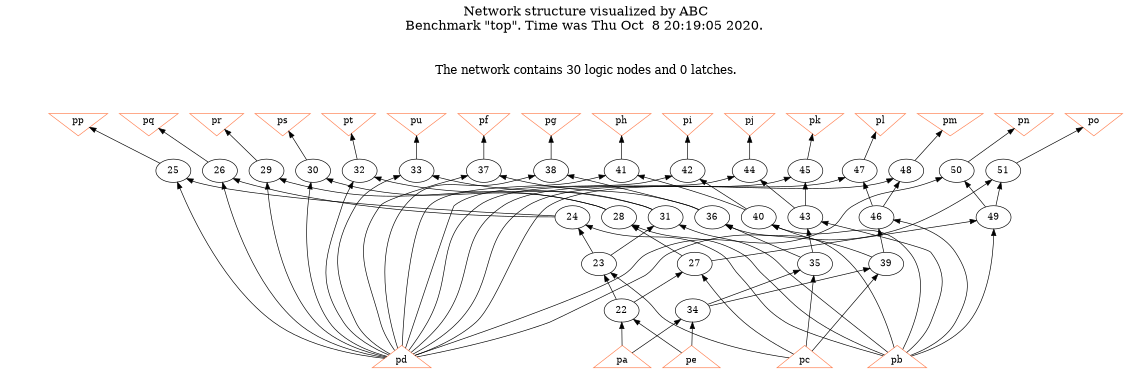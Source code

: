 # Network structure generated by ABC

digraph network {
size = "7.5,10";
center = true;
edge [dir = back];

{
  node [shape = plaintext];
  edge [style = invis];
  LevelTitle1 [label=""];
  LevelTitle2 [label=""];
  Level5 [label = ""];
  Level4 [label = ""];
  Level3 [label = ""];
  Level2 [label = ""];
  Level1 [label = ""];
  Level0 [label = ""];
  LevelTitle1 ->  LevelTitle2 ->  Level5 ->  Level4 ->  Level3 ->  Level2 ->  Level1 ->  Level0;
}

{
  rank = same;
  LevelTitle1;
  title1 [shape=plaintext,
          fontsize=20,
          fontname = "Times-Roman",
          label="Network structure visualized by ABC\nBenchmark \"top\". Time was Thu Oct  8 20:19:05 2020. "
         ];
}

{
  rank = same;
  LevelTitle2;
  title2 [shape=plaintext,
          fontsize=18,
          fontname = "Times-Roman",
          label="The network contains 30 logic nodes and 0 latches.\n"
         ];
}

{
  rank = same;
  Level5;
  Node6 [label = "pp", shape = invtriangle, color = coral, fillcolor = coral];
  Node7 [label = "pq", shape = invtriangle, color = coral, fillcolor = coral];
  Node8 [label = "pr", shape = invtriangle, color = coral, fillcolor = coral];
  Node9 [label = "ps", shape = invtriangle, color = coral, fillcolor = coral];
  Node10 [label = "pt", shape = invtriangle, color = coral, fillcolor = coral];
  Node11 [label = "pu", shape = invtriangle, color = coral, fillcolor = coral];
  Node12 [label = "pf", shape = invtriangle, color = coral, fillcolor = coral];
  Node13 [label = "pg", shape = invtriangle, color = coral, fillcolor = coral];
  Node14 [label = "ph", shape = invtriangle, color = coral, fillcolor = coral];
  Node15 [label = "pi", shape = invtriangle, color = coral, fillcolor = coral];
  Node16 [label = "pj", shape = invtriangle, color = coral, fillcolor = coral];
  Node17 [label = "pk", shape = invtriangle, color = coral, fillcolor = coral];
  Node18 [label = "pl", shape = invtriangle, color = coral, fillcolor = coral];
  Node19 [label = "pm", shape = invtriangle, color = coral, fillcolor = coral];
  Node20 [label = "pn", shape = invtriangle, color = coral, fillcolor = coral];
  Node21 [label = "po", shape = invtriangle, color = coral, fillcolor = coral];
}

{
  rank = same;
  Level4;
  Node25 [label = "25\n", shape = ellipse];
  Node26 [label = "26\n", shape = ellipse];
  Node29 [label = "29\n", shape = ellipse];
  Node30 [label = "30\n", shape = ellipse];
  Node32 [label = "32\n", shape = ellipse];
  Node33 [label = "33\n", shape = ellipse];
  Node37 [label = "37\n", shape = ellipse];
  Node38 [label = "38\n", shape = ellipse];
  Node41 [label = "41\n", shape = ellipse];
  Node42 [label = "42\n", shape = ellipse];
  Node44 [label = "44\n", shape = ellipse];
  Node45 [label = "45\n", shape = ellipse];
  Node47 [label = "47\n", shape = ellipse];
  Node48 [label = "48\n", shape = ellipse];
  Node50 [label = "50\n", shape = ellipse];
  Node51 [label = "51\n", shape = ellipse];
}

{
  rank = same;
  Level3;
  Node24 [label = "24\n", shape = ellipse];
  Node28 [label = "28\n", shape = ellipse];
  Node31 [label = "31\n", shape = ellipse];
  Node36 [label = "36\n", shape = ellipse];
  Node40 [label = "40\n", shape = ellipse];
  Node43 [label = "43\n", shape = ellipse];
  Node46 [label = "46\n", shape = ellipse];
  Node49 [label = "49\n", shape = ellipse];
}

{
  rank = same;
  Level2;
  Node23 [label = "23\n", shape = ellipse];
  Node27 [label = "27\n", shape = ellipse];
  Node35 [label = "35\n", shape = ellipse];
  Node39 [label = "39\n", shape = ellipse];
}

{
  rank = same;
  Level1;
  Node22 [label = "22\n", shape = ellipse];
  Node34 [label = "34\n", shape = ellipse];
}

{
  rank = same;
  Level0;
  Node1 [label = "pa", shape = triangle, color = coral, fillcolor = coral];
  Node2 [label = "pb", shape = triangle, color = coral, fillcolor = coral];
  Node3 [label = "pc", shape = triangle, color = coral, fillcolor = coral];
  Node4 [label = "pd", shape = triangle, color = coral, fillcolor = coral];
  Node5 [label = "pe", shape = triangle, color = coral, fillcolor = coral];
}

title1 -> title2 [style = invis];
title2 -> Node6 [style = invis];
title2 -> Node7 [style = invis];
title2 -> Node8 [style = invis];
title2 -> Node9 [style = invis];
title2 -> Node10 [style = invis];
title2 -> Node11 [style = invis];
title2 -> Node12 [style = invis];
title2 -> Node13 [style = invis];
title2 -> Node14 [style = invis];
title2 -> Node15 [style = invis];
title2 -> Node16 [style = invis];
title2 -> Node17 [style = invis];
title2 -> Node18 [style = invis];
title2 -> Node19 [style = invis];
title2 -> Node20 [style = invis];
title2 -> Node21 [style = invis];
Node6 -> Node7 [style = invis];
Node7 -> Node8 [style = invis];
Node8 -> Node9 [style = invis];
Node9 -> Node10 [style = invis];
Node10 -> Node11 [style = invis];
Node11 -> Node12 [style = invis];
Node12 -> Node13 [style = invis];
Node13 -> Node14 [style = invis];
Node14 -> Node15 [style = invis];
Node15 -> Node16 [style = invis];
Node16 -> Node17 [style = invis];
Node17 -> Node18 [style = invis];
Node18 -> Node19 [style = invis];
Node19 -> Node20 [style = invis];
Node20 -> Node21 [style = invis];
Node6 -> Node25 [style = solid];
Node7 -> Node26 [style = solid];
Node8 -> Node29 [style = solid];
Node9 -> Node30 [style = solid];
Node10 -> Node32 [style = solid];
Node11 -> Node33 [style = solid];
Node12 -> Node37 [style = solid];
Node13 -> Node38 [style = solid];
Node14 -> Node41 [style = solid];
Node15 -> Node42 [style = solid];
Node16 -> Node44 [style = solid];
Node17 -> Node45 [style = solid];
Node18 -> Node47 [style = solid];
Node19 -> Node48 [style = solid];
Node20 -> Node50 [style = solid];
Node21 -> Node51 [style = solid];
Node22 -> Node1 [style = solid];
Node22 -> Node5 [style = solid];
Node23 -> Node3 [style = solid];
Node23 -> Node22 [style = solid];
Node24 -> Node2 [style = solid];
Node24 -> Node23 [style = solid];
Node25 -> Node4 [style = solid];
Node25 -> Node24 [style = solid];
Node26 -> Node4 [style = solid];
Node26 -> Node24 [style = solid];
Node27 -> Node3 [style = solid];
Node27 -> Node22 [style = solid];
Node28 -> Node2 [style = solid];
Node28 -> Node27 [style = solid];
Node29 -> Node4 [style = solid];
Node29 -> Node28 [style = solid];
Node30 -> Node4 [style = solid];
Node30 -> Node28 [style = solid];
Node31 -> Node2 [style = solid];
Node31 -> Node23 [style = solid];
Node32 -> Node4 [style = solid];
Node32 -> Node31 [style = solid];
Node33 -> Node4 [style = solid];
Node33 -> Node31 [style = solid];
Node34 -> Node1 [style = solid];
Node34 -> Node5 [style = solid];
Node35 -> Node3 [style = solid];
Node35 -> Node34 [style = solid];
Node36 -> Node2 [style = solid];
Node36 -> Node35 [style = solid];
Node37 -> Node4 [style = solid];
Node37 -> Node36 [style = solid];
Node38 -> Node4 [style = solid];
Node38 -> Node36 [style = solid];
Node39 -> Node3 [style = solid];
Node39 -> Node34 [style = solid];
Node40 -> Node2 [style = solid];
Node40 -> Node39 [style = solid];
Node41 -> Node4 [style = solid];
Node41 -> Node40 [style = solid];
Node42 -> Node4 [style = solid];
Node42 -> Node40 [style = solid];
Node43 -> Node2 [style = solid];
Node43 -> Node35 [style = solid];
Node44 -> Node4 [style = solid];
Node44 -> Node43 [style = solid];
Node45 -> Node4 [style = solid];
Node45 -> Node43 [style = solid];
Node46 -> Node2 [style = solid];
Node46 -> Node39 [style = solid];
Node47 -> Node4 [style = solid];
Node47 -> Node46 [style = solid];
Node48 -> Node4 [style = solid];
Node48 -> Node46 [style = solid];
Node49 -> Node2 [style = solid];
Node49 -> Node27 [style = solid];
Node50 -> Node4 [style = solid];
Node50 -> Node49 [style = solid];
Node51 -> Node4 [style = solid];
Node51 -> Node49 [style = solid];
}

